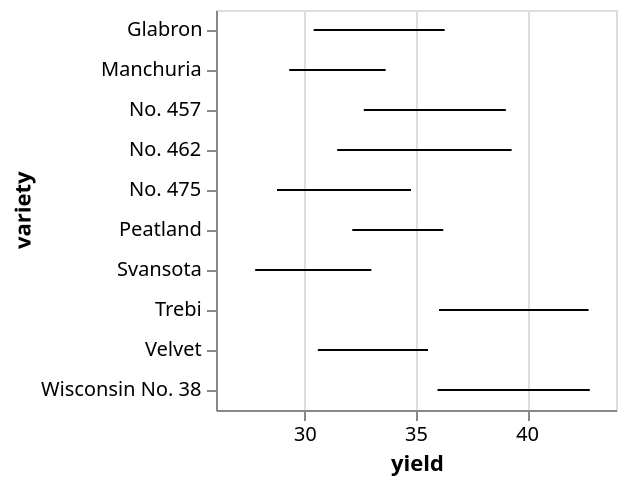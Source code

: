 {"$schema": "https://vega.github.io/schema/vega-lite/v4.json", "data": {"values": [{"yield": 27, "variety": "Manchuria", "year": 1931, "site": "University Farm"}, {"yield": 48.86667, "variety": "Manchuria", "year": 1931, "site": "Waseca"}, {"yield": 27.43334, "variety": "Manchuria", "year": 1931, "site": "Morris"}, {"yield": 39.93333, "variety": "Manchuria", "year": 1931, "site": "Crookston"}, {"yield": 32.96667, "variety": "Manchuria", "year": 1931, "site": "Grand Rapids"}, {"yield": 28.96667, "variety": "Manchuria", "year": 1931, "site": "Duluth"}, {"yield": 43.06666, "variety": "Glabron", "year": 1931, "site": "University Farm"}, {"yield": 55.2, "variety": "Glabron", "year": 1931, "site": "Waseca"}, {"yield": 28.76667, "variety": "Glabron", "year": 1931, "site": "Morris"}, {"yield": 38.13333, "variety": "Glabron", "year": 1931, "site": "Crookston"}, {"yield": 29.13333, "variety": "Glabron", "year": 1931, "site": "Grand Rapids"}, {"yield": 29.66667, "variety": "Glabron", "year": 1931, "site": "Duluth"}, {"yield": 35.13333, "variety": "Svansota", "year": 1931, "site": "University Farm"}, {"yield": 47.33333, "variety": "Svansota", "year": 1931, "site": "Waseca"}, {"yield": 25.76667, "variety": "Svansota", "year": 1931, "site": "Morris"}, {"yield": 40.46667, "variety": "Svansota", "year": 1931, "site": "Crookston"}, {"yield": 29.66667, "variety": "Svansota", "year": 1931, "site": "Grand Rapids"}, {"yield": 25.7, "variety": "Svansota", "year": 1931, "site": "Duluth"}, {"yield": 39.9, "variety": "Velvet", "year": 1931, "site": "University Farm"}, {"yield": 50.23333, "variety": "Velvet", "year": 1931, "site": "Waseca"}, {"yield": 26.13333, "variety": "Velvet", "year": 1931, "site": "Morris"}, {"yield": 41.33333, "variety": "Velvet", "year": 1931, "site": "Crookston"}, {"yield": 23.03333, "variety": "Velvet", "year": 1931, "site": "Grand Rapids"}, {"yield": 26.3, "variety": "Velvet", "year": 1931, "site": "Duluth"}, {"yield": 36.56666, "variety": "Trebi", "year": 1931, "site": "University Farm"}, {"yield": 63.8333, "variety": "Trebi", "year": 1931, "site": "Waseca"}, {"yield": 43.76667, "variety": "Trebi", "year": 1931, "site": "Morris"}, {"yield": 46.93333, "variety": "Trebi", "year": 1931, "site": "Crookston"}, {"yield": 29.76667, "variety": "Trebi", "year": 1931, "site": "Grand Rapids"}, {"yield": 33.93333, "variety": "Trebi", "year": 1931, "site": "Duluth"}, {"yield": 43.26667, "variety": "No. 457", "year": 1931, "site": "University Farm"}, {"yield": 58.1, "variety": "No. 457", "year": 1931, "site": "Waseca"}, {"yield": 28.7, "variety": "No. 457", "year": 1931, "site": "Morris"}, {"yield": 45.66667, "variety": "No. 457", "year": 1931, "site": "Crookston"}, {"yield": 32.16667, "variety": "No. 457", "year": 1931, "site": "Grand Rapids"}, {"yield": 33.6, "variety": "No. 457", "year": 1931, "site": "Duluth"}, {"yield": 36.6, "variety": "No. 462", "year": 1931, "site": "University Farm"}, {"yield": 65.7667, "variety": "No. 462", "year": 1931, "site": "Waseca"}, {"yield": 30.36667, "variety": "No. 462", "year": 1931, "site": "Morris"}, {"yield": 48.56666, "variety": "No. 462", "year": 1931, "site": "Crookston"}, {"yield": 24.93334, "variety": "No. 462", "year": 1931, "site": "Grand Rapids"}, {"yield": 28.1, "variety": "No. 462", "year": 1931, "site": "Duluth"}, {"yield": 32.76667, "variety": "Peatland", "year": 1931, "site": "University Farm"}, {"yield": 48.56666, "variety": "Peatland", "year": 1931, "site": "Waseca"}, {"yield": 29.86667, "variety": "Peatland", "year": 1931, "site": "Morris"}, {"yield": 41.6, "variety": "Peatland", "year": 1931, "site": "Crookston"}, {"yield": 34.7, "variety": "Peatland", "year": 1931, "site": "Grand Rapids"}, {"yield": 32, "variety": "Peatland", "year": 1931, "site": "Duluth"}, {"yield": 24.66667, "variety": "No. 475", "year": 1931, "site": "University Farm"}, {"yield": 46.76667, "variety": "No. 475", "year": 1931, "site": "Waseca"}, {"yield": 22.6, "variety": "No. 475", "year": 1931, "site": "Morris"}, {"yield": 44.1, "variety": "No. 475", "year": 1931, "site": "Crookston"}, {"yield": 19.7, "variety": "No. 475", "year": 1931, "site": "Grand Rapids"}, {"yield": 33.06666, "variety": "No. 475", "year": 1931, "site": "Duluth"}, {"yield": 39.3, "variety": "Wisconsin No. 38", "year": 1931, "site": "University Farm"}, {"yield": 58.8, "variety": "Wisconsin No. 38", "year": 1931, "site": "Waseca"}, {"yield": 29.46667, "variety": "Wisconsin No. 38", "year": 1931, "site": "Morris"}, {"yield": 49.86667, "variety": "Wisconsin No. 38", "year": 1931, "site": "Crookston"}, {"yield": 34.46667, "variety": "Wisconsin No. 38", "year": 1931, "site": "Grand Rapids"}, {"yield": 31.6, "variety": "Wisconsin No. 38", "year": 1931, "site": "Duluth"}, {"yield": 26.9, "variety": "Manchuria", "year": 1932, "site": "University Farm"}, {"yield": 33.46667, "variety": "Manchuria", "year": 1932, "site": "Waseca"}, {"yield": 34.36666, "variety": "Manchuria", "year": 1932, "site": "Morris"}, {"yield": 32.96667, "variety": "Manchuria", "year": 1932, "site": "Crookston"}, {"yield": 22.13333, "variety": "Manchuria", "year": 1932, "site": "Grand Rapids"}, {"yield": 22.56667, "variety": "Manchuria", "year": 1932, "site": "Duluth"}, {"yield": 36.8, "variety": "Glabron", "year": 1932, "site": "University Farm"}, {"yield": 37.73333, "variety": "Glabron", "year": 1932, "site": "Waseca"}, {"yield": 35.13333, "variety": "Glabron", "year": 1932, "site": "Morris"}, {"yield": 26.16667, "variety": "Glabron", "year": 1932, "site": "Crookston"}, {"yield": 14.43333, "variety": "Glabron", "year": 1932, "site": "Grand Rapids"}, {"yield": 25.86667, "variety": "Glabron", "year": 1932, "site": "Duluth"}, {"yield": 27.43334, "variety": "Svansota", "year": 1932, "site": "University Farm"}, {"yield": 38.5, "variety": "Svansota", "year": 1932, "site": "Waseca"}, {"yield": 35.03333, "variety": "Svansota", "year": 1932, "site": "Morris"}, {"yield": 20.63333, "variety": "Svansota", "year": 1932, "site": "Crookston"}, {"yield": 16.63333, "variety": "Svansota", "year": 1932, "site": "Grand Rapids"}, {"yield": 22.23333, "variety": "Svansota", "year": 1932, "site": "Duluth"}, {"yield": 26.8, "variety": "Velvet", "year": 1932, "site": "University Farm"}, {"yield": 37.4, "variety": "Velvet", "year": 1932, "site": "Waseca"}, {"yield": 38.83333, "variety": "Velvet", "year": 1932, "site": "Morris"}, {"yield": 32.06666, "variety": "Velvet", "year": 1932, "site": "Crookston"}, {"yield": 32.23333, "variety": "Velvet", "year": 1932, "site": "Grand Rapids"}, {"yield": 22.46667, "variety": "Velvet", "year": 1932, "site": "Duluth"}, {"yield": 29.06667, "variety": "Trebi", "year": 1932, "site": "University Farm"}, {"yield": 49.2333, "variety": "Trebi", "year": 1932, "site": "Waseca"}, {"yield": 46.63333, "variety": "Trebi", "year": 1932, "site": "Morris"}, {"yield": 41.83333, "variety": "Trebi", "year": 1932, "site": "Crookston"}, {"yield": 20.63333, "variety": "Trebi", "year": 1932, "site": "Grand Rapids"}, {"yield": 30.6, "variety": "Trebi", "year": 1932, "site": "Duluth"}, {"yield": 26.43334, "variety": "No. 457", "year": 1932, "site": "University Farm"}, {"yield": 42.2, "variety": "No. 457", "year": 1932, "site": "Waseca"}, {"yield": 43.53334, "variety": "No. 457", "year": 1932, "site": "Morris"}, {"yield": 34.33333, "variety": "No. 457", "year": 1932, "site": "Crookston"}, {"yield": 19.46667, "variety": "No. 457", "year": 1932, "site": "Grand Rapids"}, {"yield": 22.7, "variety": "No. 457", "year": 1932, "site": "Duluth"}, {"yield": 25.56667, "variety": "No. 462", "year": 1932, "site": "University Farm"}, {"yield": 44.7, "variety": "No. 462", "year": 1932, "site": "Waseca"}, {"yield": 47, "variety": "No. 462", "year": 1932, "site": "Morris"}, {"yield": 30.53333, "variety": "No. 462", "year": 1932, "site": "Crookston"}, {"yield": 19.9, "variety": "No. 462", "year": 1932, "site": "Grand Rapids"}, {"yield": 22.5, "variety": "No. 462", "year": 1932, "site": "Duluth"}, {"yield": 28.06667, "variety": "Peatland", "year": 1932, "site": "University Farm"}, {"yield": 36.03333, "variety": "Peatland", "year": 1932, "site": "Waseca"}, {"yield": 43.2, "variety": "Peatland", "year": 1932, "site": "Morris"}, {"yield": 25.23333, "variety": "Peatland", "year": 1932, "site": "Crookston"}, {"yield": 26.76667, "variety": "Peatland", "year": 1932, "site": "Grand Rapids"}, {"yield": 31.36667, "variety": "Peatland", "year": 1932, "site": "Duluth"}, {"yield": 30, "variety": "No. 475", "year": 1932, "site": "University Farm"}, {"yield": 41.26667, "variety": "No. 475", "year": 1932, "site": "Waseca"}, {"yield": 44.23333, "variety": "No. 475", "year": 1932, "site": "Morris"}, {"yield": 32.13333, "variety": "No. 475", "year": 1932, "site": "Crookston"}, {"yield": 15.23333, "variety": "No. 475", "year": 1932, "site": "Grand Rapids"}, {"yield": 27.36667, "variety": "No. 475", "year": 1932, "site": "Duluth"}, {"yield": 38, "variety": "Wisconsin No. 38", "year": 1932, "site": "University Farm"}, {"yield": 58.16667, "variety": "Wisconsin No. 38", "year": 1932, "site": "Waseca"}, {"yield": 47.16667, "variety": "Wisconsin No. 38", "year": 1932, "site": "Morris"}, {"yield": 35.9, "variety": "Wisconsin No. 38", "year": 1932, "site": "Crookston"}, {"yield": 20.66667, "variety": "Wisconsin No. 38", "year": 1932, "site": "Grand Rapids"}, {"yield": 29.33333, "variety": "Wisconsin No. 38", "year": 1932, "site": "Duluth"}]}, "mark": "errorbar", "encoding": {"x": {"field": "yield", "type": "quantitative", "scale": {"zero": false}}, "y": {"field": "variety", "type": "ordinal"}, "tooltip": {"field": "variety", "type": "ordinal"}}}